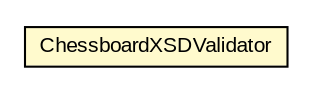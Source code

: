 #!/usr/local/bin/dot
#
# Class diagram 
# Generated by UMLGraph version R5_6 (http://www.umlgraph.org/)
#

digraph G {
	edge [fontname="arial",fontsize=10,labelfontname="arial",labelfontsize=10];
	node [fontname="arial",fontsize=10,shape=plaintext];
	nodesep=0.25;
	ranksep=0.5;
	// xml.xsd.ChessboardXSDValidator
	c12560 [label=<<table title="xml.xsd.ChessboardXSDValidator" border="0" cellborder="1" cellspacing="0" cellpadding="2" port="p" bgcolor="lemonChiffon" href="./ChessboardXSDValidator.html">
		<tr><td><table border="0" cellspacing="0" cellpadding="1">
<tr><td align="center" balign="center"> ChessboardXSDValidator </td></tr>
		</table></td></tr>
		</table>>, URL="./ChessboardXSDValidator.html", fontname="arial", fontcolor="black", fontsize=10.0];
}

